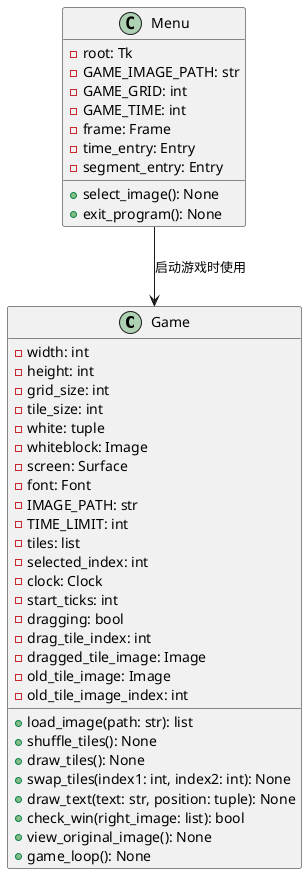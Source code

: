 @startuml

class Game {
    - width: int
    - height: int
    - grid_size: int
    - tile_size: int
    - white: tuple
    - whiteblock: Image
    - screen: Surface
    - font: Font
    - IMAGE_PATH: str
    - TIME_LIMIT: int
    - tiles: list
    - selected_index: int
    - clock: Clock
    - start_ticks: int
    - dragging: bool
    - drag_tile_index: int
    - dragged_tile_image: Image
    - old_tile_image: Image
    - old_tile_image_index: int

    + load_image(path: str): list
    + shuffle_tiles(): None
    + draw_tiles(): None
    + swap_tiles(index1: int, index2: int): None
    + draw_text(text: str, position: tuple): None
    + check_win(right_image: list): bool
    + view_original_image(): None
    + game_loop(): None
}

class Menu {
    - root: Tk
    - GAME_IMAGE_PATH: str
    - GAME_GRID: int
    - GAME_TIME: int
    - frame: Frame
    - time_entry: Entry
    - segment_entry: Entry

    + select_image(): None
    + exit_program(): None
}

Menu --> Game : "启动游戏时使用"

@enduml

